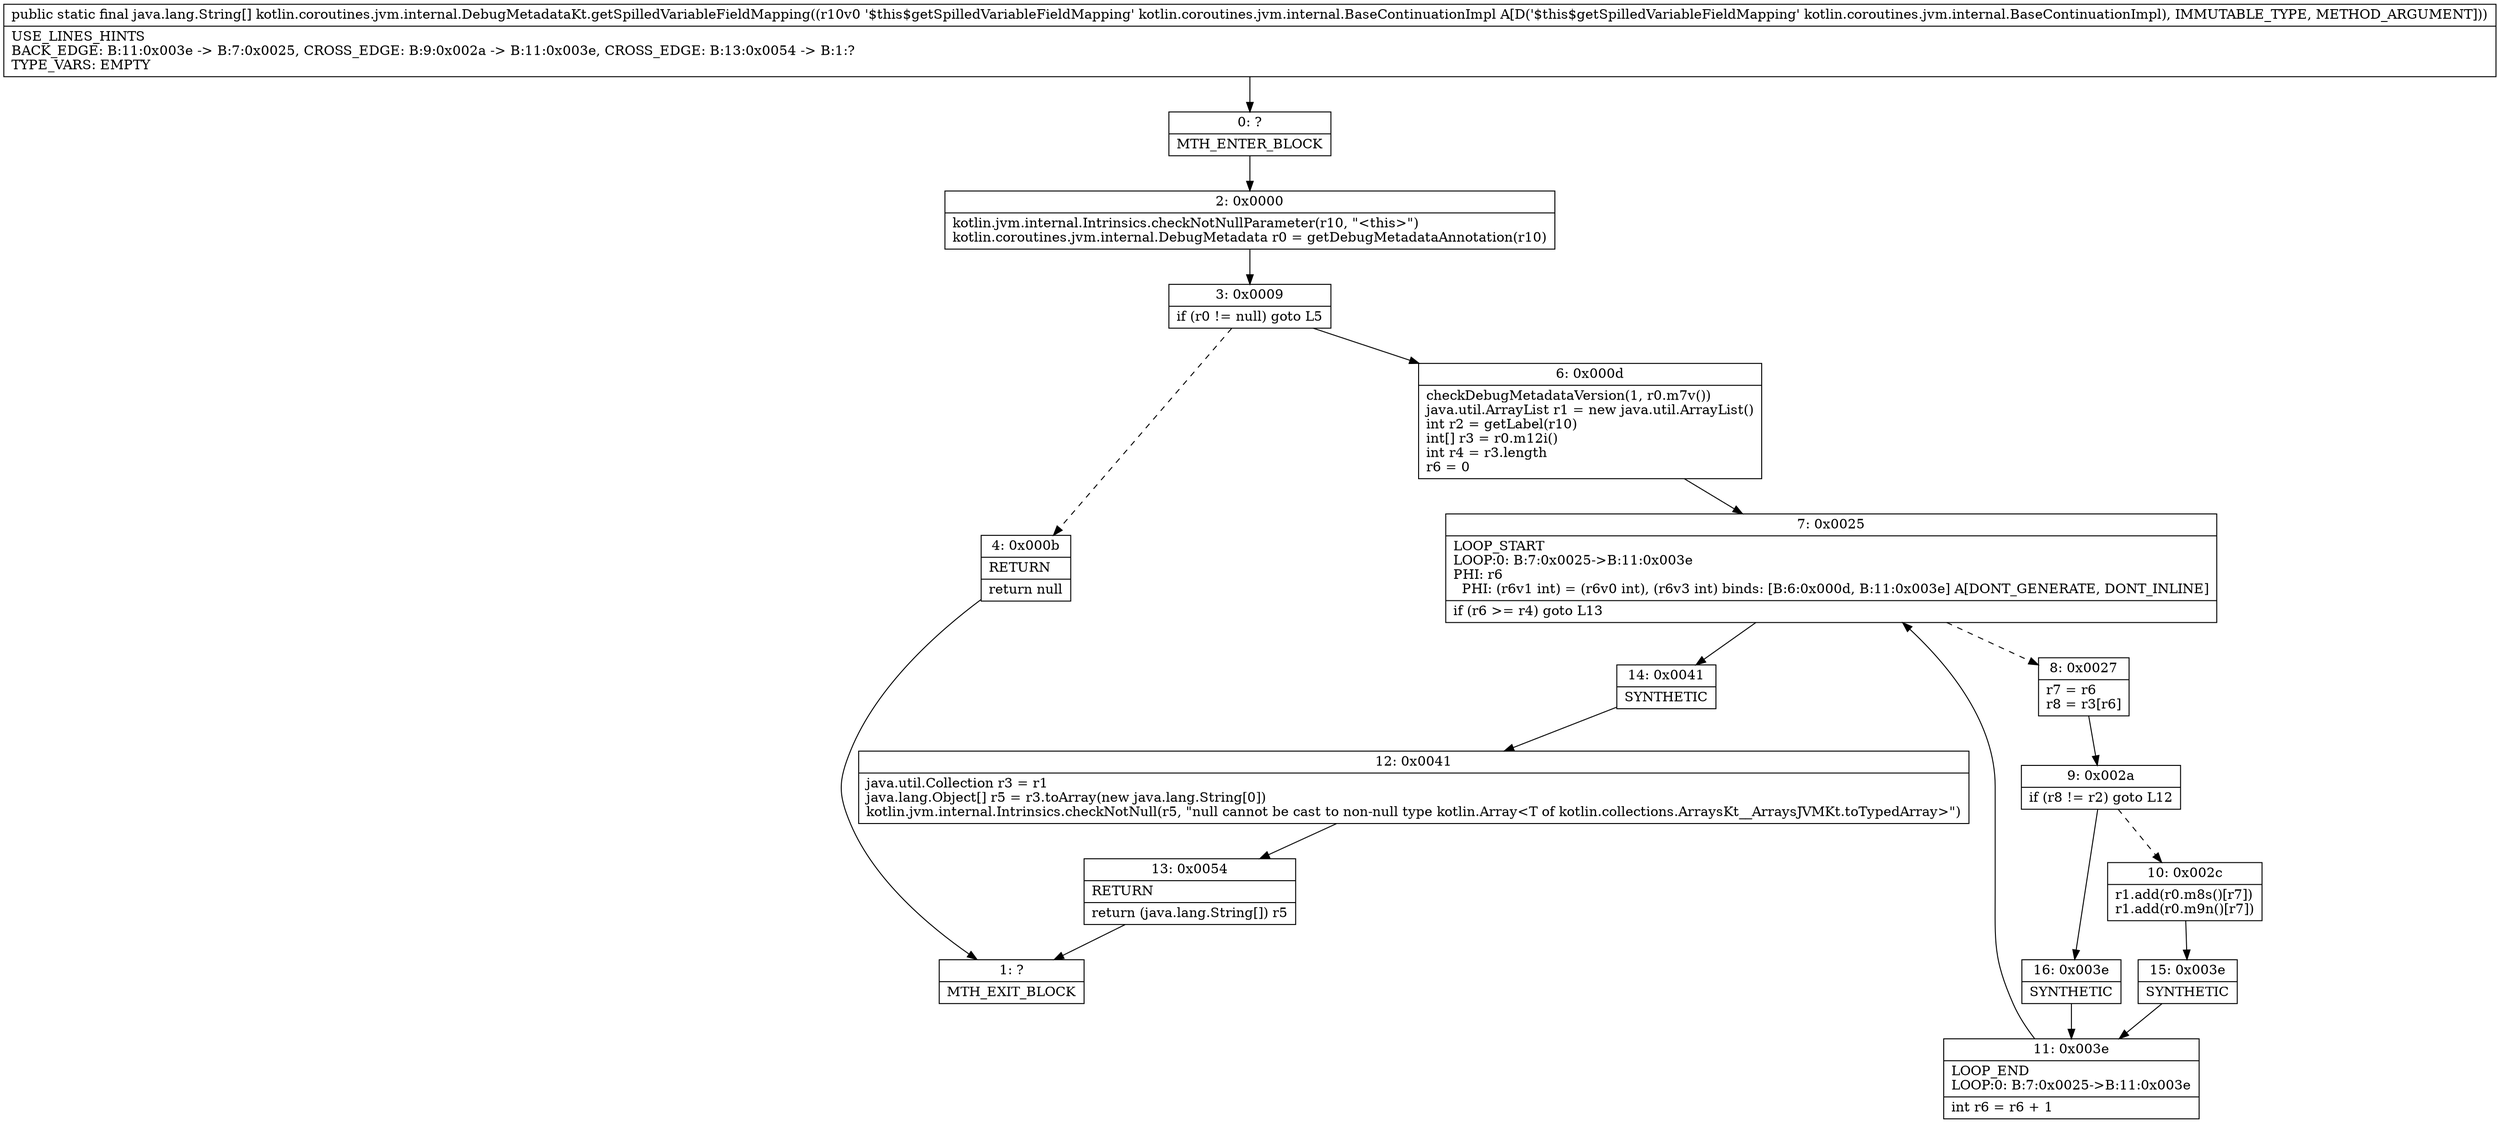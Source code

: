 digraph "CFG forkotlin.coroutines.jvm.internal.DebugMetadataKt.getSpilledVariableFieldMapping(Lkotlin\/coroutines\/jvm\/internal\/BaseContinuationImpl;)[Ljava\/lang\/String;" {
Node_0 [shape=record,label="{0\:\ ?|MTH_ENTER_BLOCK\l}"];
Node_2 [shape=record,label="{2\:\ 0x0000|kotlin.jvm.internal.Intrinsics.checkNotNullParameter(r10, \"\<this\>\")\lkotlin.coroutines.jvm.internal.DebugMetadata r0 = getDebugMetadataAnnotation(r10)\l}"];
Node_3 [shape=record,label="{3\:\ 0x0009|if (r0 != null) goto L5\l}"];
Node_4 [shape=record,label="{4\:\ 0x000b|RETURN\l|return null\l}"];
Node_1 [shape=record,label="{1\:\ ?|MTH_EXIT_BLOCK\l}"];
Node_6 [shape=record,label="{6\:\ 0x000d|checkDebugMetadataVersion(1, r0.m7v())\ljava.util.ArrayList r1 = new java.util.ArrayList()\lint r2 = getLabel(r10)\lint[] r3 = r0.m12i()\lint r4 = r3.length\lr6 = 0\l}"];
Node_7 [shape=record,label="{7\:\ 0x0025|LOOP_START\lLOOP:0: B:7:0x0025\-\>B:11:0x003e\lPHI: r6 \l  PHI: (r6v1 int) = (r6v0 int), (r6v3 int) binds: [B:6:0x000d, B:11:0x003e] A[DONT_GENERATE, DONT_INLINE]\l|if (r6 \>= r4) goto L13\l}"];
Node_8 [shape=record,label="{8\:\ 0x0027|r7 = r6\lr8 = r3[r6]\l}"];
Node_9 [shape=record,label="{9\:\ 0x002a|if (r8 != r2) goto L12\l}"];
Node_10 [shape=record,label="{10\:\ 0x002c|r1.add(r0.m8s()[r7])\lr1.add(r0.m9n()[r7])\l}"];
Node_15 [shape=record,label="{15\:\ 0x003e|SYNTHETIC\l}"];
Node_11 [shape=record,label="{11\:\ 0x003e|LOOP_END\lLOOP:0: B:7:0x0025\-\>B:11:0x003e\l|int r6 = r6 + 1\l}"];
Node_16 [shape=record,label="{16\:\ 0x003e|SYNTHETIC\l}"];
Node_14 [shape=record,label="{14\:\ 0x0041|SYNTHETIC\l}"];
Node_12 [shape=record,label="{12\:\ 0x0041|java.util.Collection r3 = r1\ljava.lang.Object[] r5 = r3.toArray(new java.lang.String[0])\lkotlin.jvm.internal.Intrinsics.checkNotNull(r5, \"null cannot be cast to non\-null type kotlin.Array\<T of kotlin.collections.ArraysKt__ArraysJVMKt.toTypedArray\>\")\l}"];
Node_13 [shape=record,label="{13\:\ 0x0054|RETURN\l|return (java.lang.String[]) r5\l}"];
MethodNode[shape=record,label="{public static final java.lang.String[] kotlin.coroutines.jvm.internal.DebugMetadataKt.getSpilledVariableFieldMapping((r10v0 '$this$getSpilledVariableFieldMapping' kotlin.coroutines.jvm.internal.BaseContinuationImpl A[D('$this$getSpilledVariableFieldMapping' kotlin.coroutines.jvm.internal.BaseContinuationImpl), IMMUTABLE_TYPE, METHOD_ARGUMENT]))  | USE_LINES_HINTS\lBACK_EDGE: B:11:0x003e \-\> B:7:0x0025, CROSS_EDGE: B:9:0x002a \-\> B:11:0x003e, CROSS_EDGE: B:13:0x0054 \-\> B:1:?\lTYPE_VARS: EMPTY\l}"];
MethodNode -> Node_0;Node_0 -> Node_2;
Node_2 -> Node_3;
Node_3 -> Node_4[style=dashed];
Node_3 -> Node_6;
Node_4 -> Node_1;
Node_6 -> Node_7;
Node_7 -> Node_8[style=dashed];
Node_7 -> Node_14;
Node_8 -> Node_9;
Node_9 -> Node_10[style=dashed];
Node_9 -> Node_16;
Node_10 -> Node_15;
Node_15 -> Node_11;
Node_11 -> Node_7;
Node_16 -> Node_11;
Node_14 -> Node_12;
Node_12 -> Node_13;
Node_13 -> Node_1;
}

